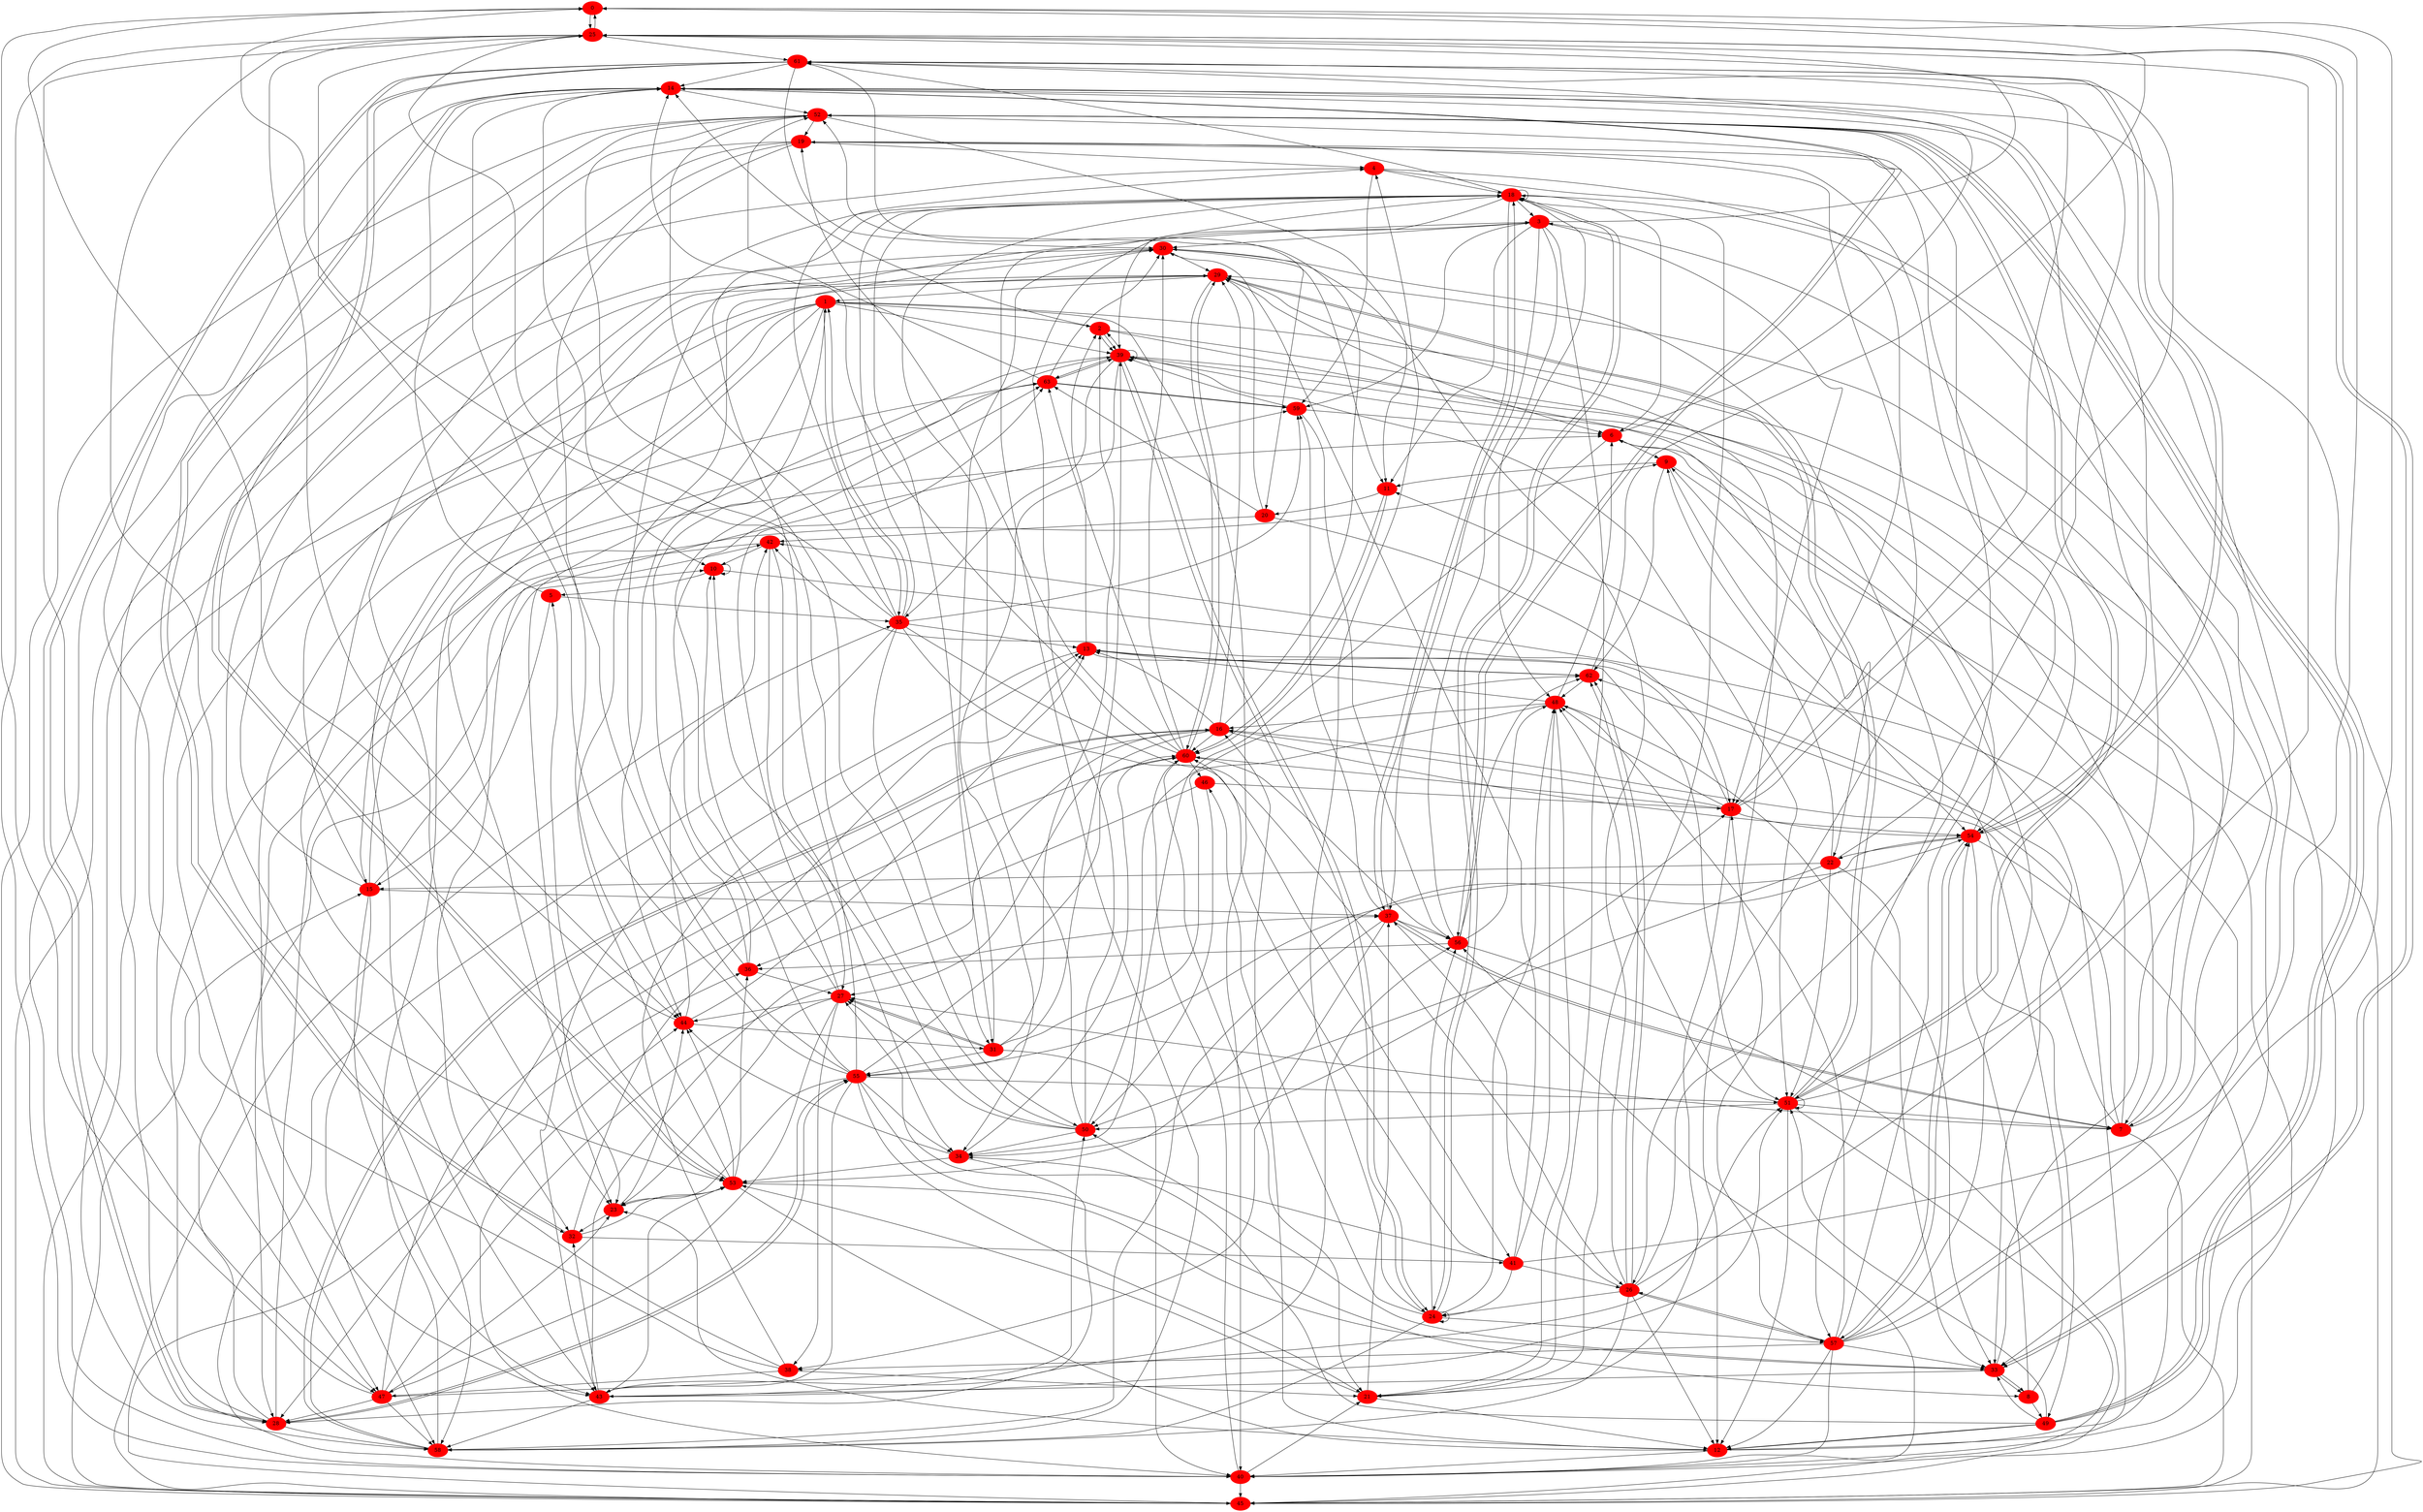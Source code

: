 digraph {
    0 [style=filled color="red"];
    25 [style=filled color="red"];
    3 [style=filled color="red"];
    18 [style=filled color="red"];
    4 [style=filled color="red"];
    19 [style=filled color="red"];
    52 [style=filled color="red"];
    14 [style=filled color="red"];
    2 [style=filled color="red"];
    1 [style=filled color="red"];
    29 [style=filled color="red"];
    7 [style=filled color="red"];
    37 [style=filled color="red"];
    15 [style=filled color="red"];
    5 [style=filled color="red"];
    10 [style=filled color="red"];
    27 [style=filled color="red"];
    16 [style=filled color="red"];
    12 [style=filled color="red"];
    21 [style=filled color="red"];
    17 [style=filled color="red"];
    20 [style=filled color="red"];
    11 [style=filled color="red"];
    8 [style=filled color="red"];
    33 [style=filled color="red"];
    22 [style=filled color="red"];
    54 [style=filled color="red"];
    9 [style=filled color="red"];
    6 [style=filled color="red"];
    28 [style=filled color="red"];
    34 [style=filled color="red"];
    39 [style=filled color="red"];
    31 [style=filled color="red"];
    35 [style=filled color="red"];
    45 [style=filled color="red"];
    40 [style=filled color="red"];
    57 [style=filled color="red"];
    24 [style=filled color="red"];
    26 [style=filled color="red"];
    41 [style=filled color="red"];
    32 [style=filled color="red"];
    23 [style=filled color="red"];
    47 [style=filled color="red"];
    38 [style=filled color="red"];
    53 [style=filled color="red"];
    43 [style=filled color="red"];
    13 [style=filled color="red"];
    44 [style=filled color="red"];
    48 [style=filled color="red"];
    51 [style=filled color="red"];
    49 [style=filled color="red"];
    55 [style=filled color="red"];
    56 [style=filled color="red"];
    59 [style=filled color="red"];
    63 [style=filled color="red"];
    36 [style=filled color="red"];
    46 [style=filled color="red"];
    60 [style=filled color="red"];
    62 [style=filled color="red"];
    50 [style=filled color="red"];
    61 [style=filled color="red"];
    30 [style=filled color="red"];
    42 [style=filled color="red"];
    58 [style=filled color="red"];
    61 -> 54;
    32 -> 13;
    19 -> 32;
    16 -> 27;
    3 -> 48;
    40 -> 3;
    19 -> 54;
    18 -> 61;
    51 -> 29;
    4 -> 59;
    60 -> 21;
    40 -> 60;
    61 -> 28;
    24 -> 58;
    42 -> 34;
    22 -> 15;
    50 -> 27;
    41 -> 30;
    2 -> 7;
    24 -> 48;
    63 -> 39;
    4 -> 17;
    63 -> 59;
    17 -> 42;
    2 -> 39;
    36 -> 3;
    17 -> 61;
    63 -> 59;
    56 -> 48;
    54 -> 58;
    35 -> 41;
    42 -> 10;
    26 -> 30;
    37 -> 7;
    15 -> 42;
    55 -> 43;
    54 -> 57;
    58 -> 29;
    37 -> 7;
    37 -> 59;
    47 -> 60;
    4 -> 33;
    59 -> 56;
    26 -> 62;
    42 -> 27;
    7 -> 29;
    3 -> 37;
    19 -> 47;
    38 -> 14;
    2 -> 22;
    60 -> 14;
    55 -> 51;
    28 -> 9;
    29 -> 1;
    31 -> 40;
    18 -> 24;
    24 -> 18;
    13 -> 51;
    62 -> 13;
    18 -> 39;
    59 -> 6;
    60 -> 63;
    15 -> 37;
    37 -> 18;
    56 -> 14;
    57 -> 40;
    1 -> 15;
    45 -> 36;
    37 -> 53;
    29 -> 60;
    48 -> 13;
    31 -> 27;
    4 -> 18;
    62 -> 48;
    55 -> 18;
    16 -> 60;
    8 -> 11;
    7 -> 27;
    25 -> 33;
    36 -> 27;
    26 -> 57;
    41 -> 26;
    22 -> 50;
    18 -> 18;
    57 -> 38;
    29 -> 12;
    17 -> 54;
    57 -> 54;
    29 -> 6;
    15 -> 29;
    53 -> 5;
    51 -> 50;
    35 -> 4;
    7 -> 42;
    31 -> 55;
    49 -> 51;
    57 -> 19;
    61 -> 14;
    27 -> 10;
    42 -> 28;
    53 -> 30;
    33 -> 18;
    31 -> 2;
    32 -> 41;
    55 -> 14;
    31 -> 30;
    35 -> 59;
    5 -> 15;
    27 -> 38;
    56 -> 18;
    55 -> 60;
    57 -> 6;
    53 -> 12;
    39 -> 63;
    7 -> 45;
    3 -> 21;
    1 -> 35;
    14 -> 10;
    10 -> 5;
    35 -> 18;
    40 -> 45;
    51 -> 14;
    3 -> 25;
    58 -> 16;
    26 -> 52;
    55 -> 39;
    15 -> 30;
    1 -> 23;
    3 -> 17;
    39 -> 34;
    39 -> 51;
    60 -> 56;
    51 -> 51;
    50 -> 18;
    33 -> 50;
    50 -> 0;
    45 -> 35;
    12 -> 40;
    53 -> 36;
    4 -> 45;
    15 -> 58;
    28 -> 55;
    57 -> 17;
    61 -> 28;
    25 -> 47;
    35 -> 26;
    52 -> 19;
    34 -> 44;
    3 -> 11;
    35 -> 1;
    32 -> 14;
    60 -> 29;
    40 -> 21;
    1 -> 7;
    17 -> 25;
    53 -> 33;
    41 -> 27;
    23 -> 44;
    7 -> 16;
    49 -> 52;
    50 -> 3;
    19 -> 58;
    50 -> 62;
    26 -> 24;
    11 -> 60;
    45 -> 15;
    27 -> 63;
    27 -> 44;
    30 -> 11;
    54 -> 45;
    20 -> 29;
    50 -> 10;
    38 -> 47;
    43 -> 58;
    60 -> 46;
    46 -> 36;
    25 -> 0;
    52 -> 28;
    35 -> 25;
    26 -> 12;
    34 -> 17;
    9 -> 11;
    51 -> 29;
    22 -> 9;
    25 -> 53;
    22 -> 33;
    21 -> 53;
    55 -> 21;
    43 -> 51;
    47 -> 28;
    8 -> 54;
    20 -> 42;
    11 -> 60;
    22 -> 61;
    6 -> 61;
    54 -> 49;
    55 -> 8;
    49 -> 34;
    25 -> 33;
    44 -> 13;
    6 -> 9;
    41 -> 24;
    17 -> 21;
    38 -> 59;
    48 -> 6;
    37 -> 38;
    19 -> 26;
    43 -> 32;
    39 -> 23;
    48 -> 55;
    43 -> 16;
    58 -> 18;
    11 -> 20;
    55 -> 54;
    39 -> 24;
    56 -> 45;
    52 -> 45;
    51 -> 48;
    3 -> 59;
    45 -> 14;
    63 -> 52;
    26 -> 37;
    32 -> 53;
    9 -> 40;
    44 -> 42;
    13 -> 2;
    21 -> 37;
    17 -> 48;
    49 -> 52;
    51 -> 7;
    1 -> 44;
    26 -> 58;
    24 -> 46;
    34 -> 60;
    16 -> 28;
    55 -> 23;
    57 -> 26;
    33 -> 8;
    53 -> 23;
    8 -> 49;
    10 -> 10;
    1 -> 2;
    41 -> 48;
    7 -> 39;
    34 -> 28;
    1 -> 40;
    15 -> 63;
    54 -> 39;
    35 -> 13;
    18 -> 31;
    63 -> 30;
    47 -> 0;
    58 -> 16;
    18 -> 37;
    29 -> 43;
    12 -> 9;
    0 -> 25;
    51 -> 52;
    49 -> 12;
    10 -> 33;
    35 -> 40;
    12 -> 6;
    2 -> 14;
    6 -> 34;
    47 -> 23;
    28 -> 55;
    2 -> 39;
    18 -> 23;
    59 -> 39;
    33 -> 8;
    50 -> 34;
    28 -> 58;
    13 -> 43;
    54 -> 22;
    46 -> 17;
    14 -> 32;
    55 -> 34;
    44 -> 0;
    39 -> 45;
    56 -> 62;
    48 -> 16;
    55 -> 25;
    16 -> 54;
    18 -> 21;
    24 -> 57;
    5 -> 14;
    61 -> 53;
    7 -> 62;
    47 -> 51;
    49 -> 52;
    57 -> 48;
    49 -> 12;
    31 -> 27;
    16 -> 13;
    12 -> 16;
    25 -> 44;
    1 -> 47;
    39 -> 24;
    17 -> 16;
    9 -> 62;
    18 -> 6;
    38 -> 21;
    34 -> 53;
    26 -> 62;
    51 -> 12;
    22 -> 51;
    52 -> 50;
    57 -> 33;
    54 -> 14;
    61 -> 53;
    60 -> 30;
    24 -> 4;
    56 -> 36;
    1 -> 39;
    20 -> 63;
    57 -> 14;
    48 -> 33;
    41 -> 0;
    33 -> 43;
    39 -> 39;
    19 -> 4;
    47 -> 58;
    14 -> 52;
    26 -> 25;
    12 -> 23;
    27 -> 23;
    61 -> 30;
    16 -> 29;
    16 -> 52;
    54 -> 61;
    24 -> 24;
    35 -> 52;
    43 -> 50;
    62 -> 0;
    28 -> 10;
    28 -> 6;
    39 -> 2;
    49 -> 33;
    17 -> 60;
    25 -> 61;
    30 -> 58;
    13 -> 62;
    40 -> 44;
    43 -> 56;
    31 -> 39;
    60 -> 19;
    44 -> 31;
    39 -> 35;
    36 -> 63;
    9 -> 54;
    63 -> 43;
    41 -> 60;
    37 -> 56;
    40 -> 56;
    5 -> 35;
    46 -> 50;
    24 -> 56;
    38 -> 13;
    18 -> 3;
    14 -> 56;
    30 -> 57;
    52 -> 51;
    15 -> 43;
    53 -> 44;
    57 -> 12;
    23 -> 32;
    35 -> 31;
    57 -> 0;
    47 -> 37;
    48 -> 21;
    36 -> 1;
    3 -> 30;
    43 -> 53;
    27 -> 47;
    61 -> 20;
    25 -> 40;
    1 -> 45;
    52 -> 11;
    52 -> 40;
    19 -> 44;
    21 -> 12;
    30 -> 29;
    20 -> 17;
    51 -> 45;
}